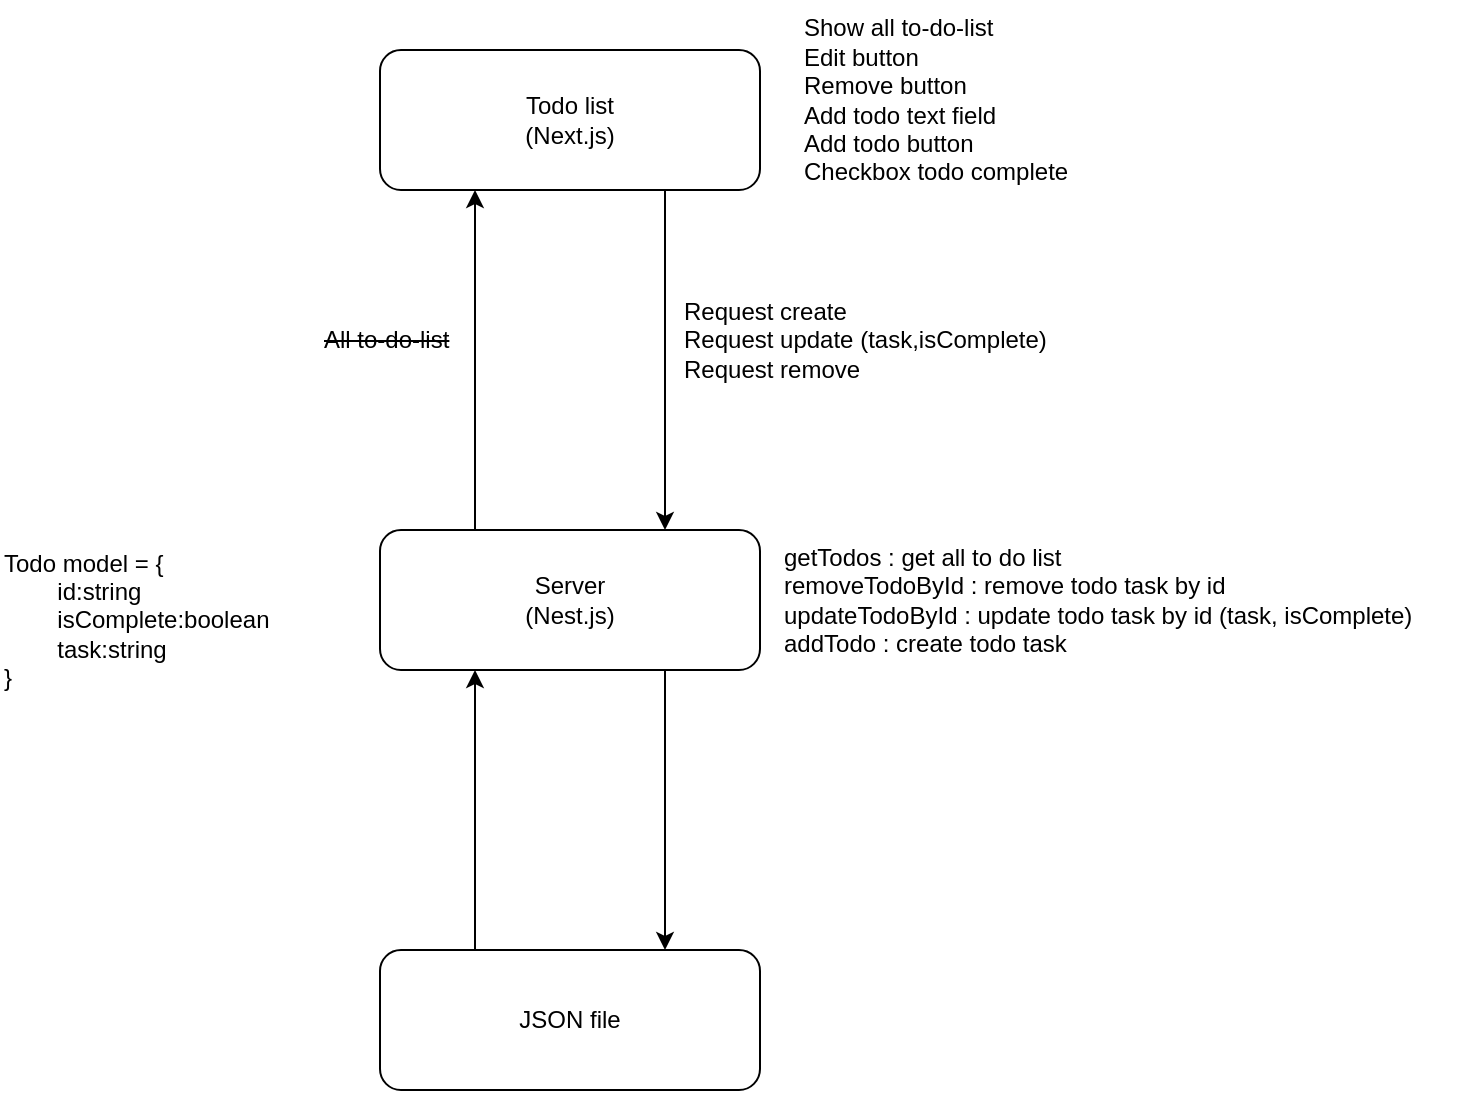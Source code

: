 <mxfile version="22.1.13" type="device">
  <diagram name="Page-1" id="wLxrykmkSVFndB14TcH1">
    <mxGraphModel dx="1434" dy="738" grid="1" gridSize="10" guides="1" tooltips="1" connect="1" arrows="1" fold="1" page="1" pageScale="1" pageWidth="850" pageHeight="1100" math="0" shadow="0">
      <root>
        <mxCell id="0" />
        <mxCell id="1" parent="0" />
        <mxCell id="1BwkOQverLpwgWtIQs-C-7" style="edgeStyle=none;rounded=0;orthogonalLoop=1;jettySize=auto;html=1;exitX=0.75;exitY=1;exitDx=0;exitDy=0;entryX=0.75;entryY=0;entryDx=0;entryDy=0;" parent="1" source="1BwkOQverLpwgWtIQs-C-2" target="1BwkOQverLpwgWtIQs-C-3" edge="1">
          <mxGeometry relative="1" as="geometry" />
        </mxCell>
        <mxCell id="1BwkOQverLpwgWtIQs-C-2" value="Todo list&lt;br&gt;(Next.js)" style="rounded=1;whiteSpace=wrap;html=1;" parent="1" vertex="1">
          <mxGeometry x="250" y="125" width="190" height="70" as="geometry" />
        </mxCell>
        <mxCell id="1BwkOQverLpwgWtIQs-C-6" style="edgeStyle=none;rounded=0;orthogonalLoop=1;jettySize=auto;html=1;exitX=0.25;exitY=0;exitDx=0;exitDy=0;entryX=0.25;entryY=1;entryDx=0;entryDy=0;" parent="1" source="1BwkOQverLpwgWtIQs-C-3" target="1BwkOQverLpwgWtIQs-C-2" edge="1">
          <mxGeometry relative="1" as="geometry" />
        </mxCell>
        <mxCell id="1BwkOQverLpwgWtIQs-C-3" value="Server&lt;br&gt;(Nest.js)" style="rounded=1;whiteSpace=wrap;html=1;" parent="1" vertex="1">
          <mxGeometry x="250" y="365" width="190" height="70" as="geometry" />
        </mxCell>
        <mxCell id="1BwkOQverLpwgWtIQs-C-8" value="getTodos : get all to do list&amp;nbsp;&lt;br&gt;removeTodoById : remove todo task by id&amp;nbsp;&lt;br&gt;updateTodoById : update todo task by id (task, isComplete)&lt;br&gt;addTodo : create todo task" style="text;html=1;align=left;verticalAlign=middle;resizable=0;points=[];autosize=1;strokeColor=none;fillColor=none;" parent="1" vertex="1">
          <mxGeometry x="450" y="365" width="340" height="70" as="geometry" />
        </mxCell>
        <mxCell id="1BwkOQverLpwgWtIQs-C-9" value="Show all to-do-list&lt;br&gt;Edit button&lt;br&gt;Remove button&lt;br&gt;Add todo text field&lt;br&gt;Add todo button&lt;br&gt;Checkbox todo complete" style="text;html=1;align=left;verticalAlign=middle;resizable=0;points=[];autosize=1;strokeColor=none;fillColor=none;" parent="1" vertex="1">
          <mxGeometry x="460" y="100" width="160" height="100" as="geometry" />
        </mxCell>
        <mxCell id="1BwkOQverLpwgWtIQs-C-10" value="&lt;strike&gt;All to-do-list&lt;/strike&gt;" style="text;html=1;align=left;verticalAlign=middle;resizable=0;points=[];autosize=1;strokeColor=none;fillColor=none;" parent="1" vertex="1">
          <mxGeometry x="220" y="255" width="90" height="30" as="geometry" />
        </mxCell>
        <mxCell id="1BwkOQverLpwgWtIQs-C-11" value="Request create&lt;br&gt;Request update (task,isComplete)&lt;br&gt;Request remove" style="text;html=1;align=left;verticalAlign=middle;resizable=0;points=[];autosize=1;strokeColor=none;fillColor=none;" parent="1" vertex="1">
          <mxGeometry x="400" y="240" width="200" height="60" as="geometry" />
        </mxCell>
        <mxCell id="1BwkOQverLpwgWtIQs-C-12" value="Todo model = {&lt;br&gt;&lt;span style=&quot;white-space: pre;&quot;&gt;&#x9;&lt;/span&gt;id:string&lt;br&gt;&lt;span style=&quot;white-space: pre;&quot;&gt;&#x9;&lt;/span&gt;isComplete:boolean&lt;br&gt;&lt;span style=&quot;white-space: pre;&quot;&gt;&#x9;&lt;/span&gt;task:string&lt;br&gt;}" style="text;html=1;align=left;verticalAlign=middle;resizable=0;points=[];autosize=1;strokeColor=none;fillColor=none;" parent="1" vertex="1">
          <mxGeometry x="60" y="365" width="160" height="90" as="geometry" />
        </mxCell>
        <mxCell id="1BwkOQverLpwgWtIQs-C-13" value="JSON file" style="rounded=1;whiteSpace=wrap;html=1;" parent="1" vertex="1">
          <mxGeometry x="250" y="575" width="190" height="70" as="geometry" />
        </mxCell>
        <mxCell id="1BwkOQverLpwgWtIQs-C-14" style="edgeStyle=none;rounded=0;orthogonalLoop=1;jettySize=auto;html=1;exitX=0.75;exitY=1;exitDx=0;exitDy=0;entryX=0.75;entryY=0;entryDx=0;entryDy=0;" parent="1" source="1BwkOQverLpwgWtIQs-C-3" target="1BwkOQverLpwgWtIQs-C-13" edge="1">
          <mxGeometry relative="1" as="geometry">
            <mxPoint x="399" y="455" as="sourcePoint" />
            <mxPoint x="399" y="625" as="targetPoint" />
          </mxGeometry>
        </mxCell>
        <mxCell id="1BwkOQverLpwgWtIQs-C-15" style="edgeStyle=none;rounded=0;orthogonalLoop=1;jettySize=auto;html=1;exitX=0.25;exitY=0;exitDx=0;exitDy=0;entryX=0.25;entryY=1;entryDx=0;entryDy=0;" parent="1" source="1BwkOQverLpwgWtIQs-C-13" target="1BwkOQverLpwgWtIQs-C-3" edge="1">
          <mxGeometry relative="1" as="geometry">
            <mxPoint x="264.5" y="445" as="sourcePoint" />
            <mxPoint x="264.5" y="585" as="targetPoint" />
          </mxGeometry>
        </mxCell>
      </root>
    </mxGraphModel>
  </diagram>
</mxfile>
